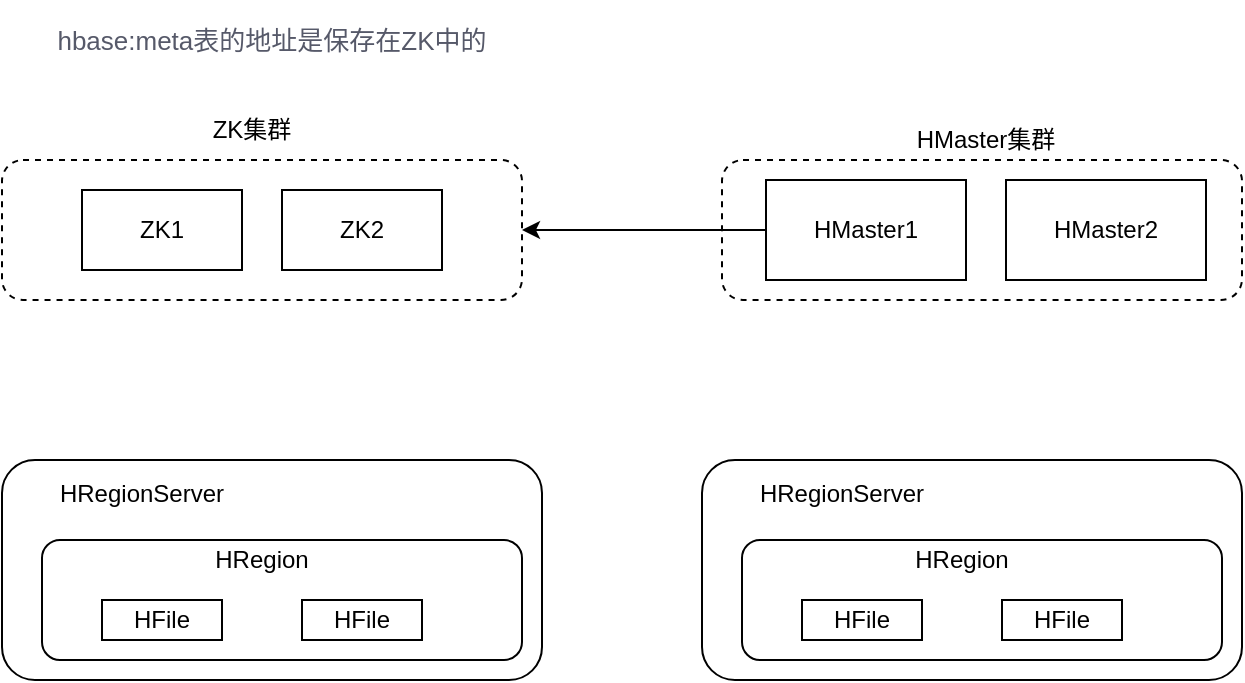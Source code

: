 <mxfile version="13.1.1" type="github">
  <diagram id="aulxN4eOuPWsLyGqAV_t" name="Page-1">
    <mxGraphModel dx="946" dy="541" grid="1" gridSize="10" guides="1" tooltips="1" connect="1" arrows="1" fold="1" page="1" pageScale="1" pageWidth="827" pageHeight="1169" math="0" shadow="0">
      <root>
        <mxCell id="0" />
        <mxCell id="1" parent="0" />
        <mxCell id="D-ygo-tocBprTAZBaIi5-5" value="" style="rounded=1;whiteSpace=wrap;html=1;dashed=1;" vertex="1" parent="1">
          <mxGeometry x="470" y="200" width="260" height="70" as="geometry" />
        </mxCell>
        <mxCell id="D-ygo-tocBprTAZBaIi5-1" value="" style="rounded=1;whiteSpace=wrap;html=1;dashed=1;" vertex="1" parent="1">
          <mxGeometry x="110" y="200" width="260" height="70" as="geometry" />
        </mxCell>
        <mxCell id="r38YEO-rOw_JLl0IIFgY-1" value="ZK1" style="rounded=0;whiteSpace=wrap;html=1;" parent="1" vertex="1">
          <mxGeometry x="150" y="215" width="80" height="40" as="geometry" />
        </mxCell>
        <mxCell id="r38YEO-rOw_JLl0IIFgY-2" value="ZK2" style="rounded=0;whiteSpace=wrap;html=1;" parent="1" vertex="1">
          <mxGeometry x="250" y="215" width="80" height="40" as="geometry" />
        </mxCell>
        <mxCell id="D-ygo-tocBprTAZBaIi5-2" value="ZK集群" style="text;html=1;strokeColor=none;fillColor=none;align=center;verticalAlign=middle;whiteSpace=wrap;rounded=0;dashed=1;" vertex="1" parent="1">
          <mxGeometry x="200" y="175" width="70" height="20" as="geometry" />
        </mxCell>
        <mxCell id="D-ygo-tocBprTAZBaIi5-7" style="edgeStyle=orthogonalEdgeStyle;rounded=0;orthogonalLoop=1;jettySize=auto;html=1;exitX=0;exitY=0.5;exitDx=0;exitDy=0;" edge="1" parent="1" source="D-ygo-tocBprTAZBaIi5-3">
          <mxGeometry relative="1" as="geometry">
            <mxPoint x="370" y="235" as="targetPoint" />
          </mxGeometry>
        </mxCell>
        <mxCell id="D-ygo-tocBprTAZBaIi5-3" value="HMaster1" style="rounded=0;whiteSpace=wrap;html=1;" vertex="1" parent="1">
          <mxGeometry x="492" y="210" width="100" height="50" as="geometry" />
        </mxCell>
        <mxCell id="D-ygo-tocBprTAZBaIi5-4" value="HMaster2" style="rounded=0;whiteSpace=wrap;html=1;" vertex="1" parent="1">
          <mxGeometry x="612" y="210" width="100" height="50" as="geometry" />
        </mxCell>
        <mxCell id="D-ygo-tocBprTAZBaIi5-6" value="HMaster集群" style="text;html=1;strokeColor=none;fillColor=none;align=center;verticalAlign=middle;whiteSpace=wrap;rounded=0;dashed=1;" vertex="1" parent="1">
          <mxGeometry x="562" y="180" width="80" height="20" as="geometry" />
        </mxCell>
        <mxCell id="D-ygo-tocBprTAZBaIi5-8" value="" style="rounded=1;whiteSpace=wrap;html=1;" vertex="1" parent="1">
          <mxGeometry x="110" y="350" width="270" height="110" as="geometry" />
        </mxCell>
        <mxCell id="D-ygo-tocBprTAZBaIi5-9" value="" style="rounded=1;whiteSpace=wrap;html=1;" vertex="1" parent="1">
          <mxGeometry x="130" y="390" width="240" height="60" as="geometry" />
        </mxCell>
        <mxCell id="D-ygo-tocBprTAZBaIi5-10" value="HFile" style="rounded=0;whiteSpace=wrap;html=1;" vertex="1" parent="1">
          <mxGeometry x="160" y="420" width="60" height="20" as="geometry" />
        </mxCell>
        <mxCell id="D-ygo-tocBprTAZBaIi5-11" value="HFile" style="rounded=0;whiteSpace=wrap;html=1;" vertex="1" parent="1">
          <mxGeometry x="260" y="420" width="60" height="20" as="geometry" />
        </mxCell>
        <mxCell id="D-ygo-tocBprTAZBaIi5-12" value="HRegion" style="text;html=1;strokeColor=none;fillColor=none;align=center;verticalAlign=middle;whiteSpace=wrap;rounded=0;" vertex="1" parent="1">
          <mxGeometry x="200" y="390" width="80" height="20" as="geometry" />
        </mxCell>
        <mxCell id="D-ygo-tocBprTAZBaIi5-13" value="HRegionServer" style="text;html=1;strokeColor=none;fillColor=none;align=center;verticalAlign=middle;whiteSpace=wrap;rounded=0;" vertex="1" parent="1">
          <mxGeometry x="130" y="357" width="100" height="20" as="geometry" />
        </mxCell>
        <mxCell id="D-ygo-tocBprTAZBaIi5-14" value="" style="rounded=1;whiteSpace=wrap;html=1;" vertex="1" parent="1">
          <mxGeometry x="460" y="350" width="270" height="110" as="geometry" />
        </mxCell>
        <mxCell id="D-ygo-tocBprTAZBaIi5-15" value="" style="rounded=1;whiteSpace=wrap;html=1;" vertex="1" parent="1">
          <mxGeometry x="480" y="390" width="240" height="60" as="geometry" />
        </mxCell>
        <mxCell id="D-ygo-tocBprTAZBaIi5-16" value="HFile" style="rounded=0;whiteSpace=wrap;html=1;" vertex="1" parent="1">
          <mxGeometry x="510" y="420" width="60" height="20" as="geometry" />
        </mxCell>
        <mxCell id="D-ygo-tocBprTAZBaIi5-17" value="HFile" style="rounded=0;whiteSpace=wrap;html=1;" vertex="1" parent="1">
          <mxGeometry x="610" y="420" width="60" height="20" as="geometry" />
        </mxCell>
        <mxCell id="D-ygo-tocBprTAZBaIi5-18" value="HRegion" style="text;html=1;strokeColor=none;fillColor=none;align=center;verticalAlign=middle;whiteSpace=wrap;rounded=0;" vertex="1" parent="1">
          <mxGeometry x="550" y="390" width="80" height="20" as="geometry" />
        </mxCell>
        <mxCell id="D-ygo-tocBprTAZBaIi5-19" value="HRegionServer" style="text;html=1;strokeColor=none;fillColor=none;align=center;verticalAlign=middle;whiteSpace=wrap;rounded=0;" vertex="1" parent="1">
          <mxGeometry x="480" y="357" width="100" height="20" as="geometry" />
        </mxCell>
        <mxCell id="D-ygo-tocBprTAZBaIi5-20" value="&lt;span style=&quot;box-sizing: border-box ; color: rgb(86 , 89 , 105) ; background-color: rgb(255 , 255 , 255)&quot;&gt;&lt;font style=&quot;font-size: 13px&quot;&gt;hbase:meta表的地址是保存在ZK中的&lt;/font&gt;&lt;/span&gt;" style="text;html=1;strokeColor=none;fillColor=none;align=center;verticalAlign=middle;whiteSpace=wrap;rounded=0;" vertex="1" parent="1">
          <mxGeometry x="125" y="120" width="240" height="40" as="geometry" />
        </mxCell>
      </root>
    </mxGraphModel>
  </diagram>
</mxfile>
